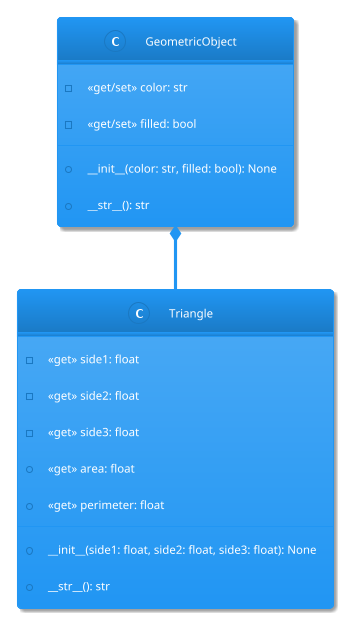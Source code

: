 @startuml Triangle
!theme materia
class GeometricObject {
  - <<get/set>> color: str
  - <<get/set>> filled: bool
  + __init__(color: str, filled: bool): None
  + __str__(): str
}

' Triangle composes GeometricObject
GeometricObject *-- Triangle
class Triangle {
  - <<get>> side1: float
  - <<get>> side2: float
  - <<get>> side3: float
  + <<get>> area: float
  + <<get>> perimeter: float
  + __init__(side1: float, side2: float, side3: float): None
  + __str__(): str
}
@enduml